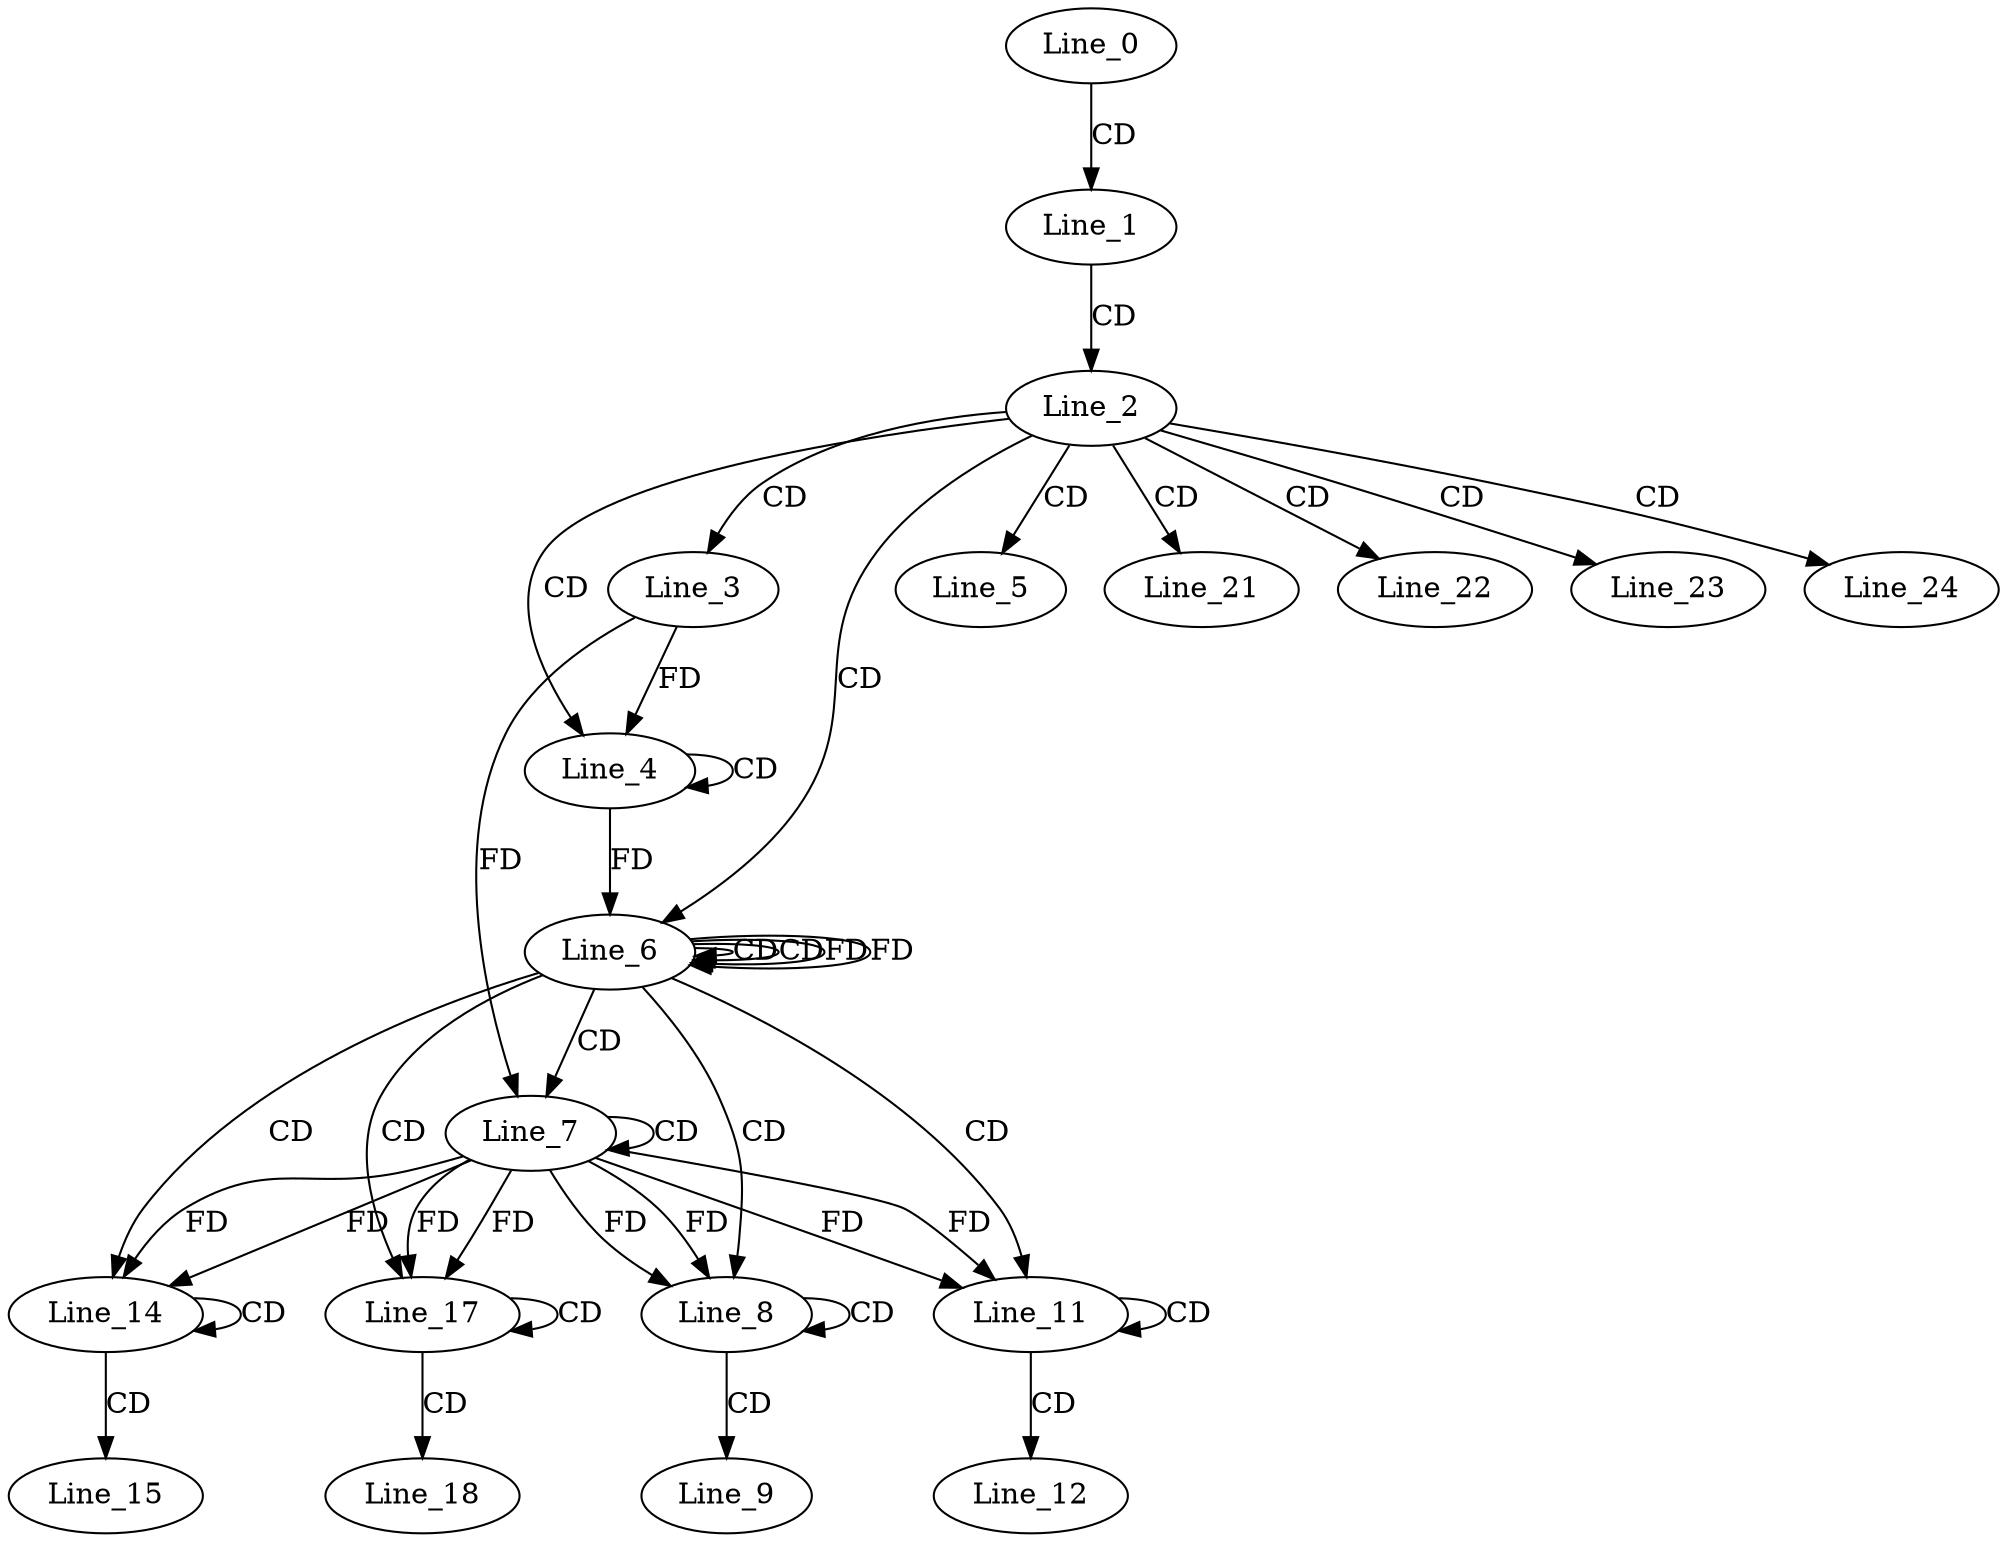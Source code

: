 digraph G {
  Line_0;
  Line_1;
  Line_2;
  Line_3;
  Line_4;
  Line_4;
  Line_5;
  Line_6;
  Line_6;
  Line_6;
  Line_7;
  Line_7;
  Line_8;
  Line_8;
  Line_9;
  Line_11;
  Line_11;
  Line_12;
  Line_14;
  Line_14;
  Line_15;
  Line_17;
  Line_17;
  Line_18;
  Line_21;
  Line_22;
  Line_23;
  Line_24;
  Line_0 -> Line_1 [ label="CD" ];
  Line_1 -> Line_2 [ label="CD" ];
  Line_2 -> Line_3 [ label="CD" ];
  Line_2 -> Line_4 [ label="CD" ];
  Line_4 -> Line_4 [ label="CD" ];
  Line_3 -> Line_4 [ label="FD" ];
  Line_2 -> Line_5 [ label="CD" ];
  Line_2 -> Line_6 [ label="CD" ];
  Line_6 -> Line_6 [ label="CD" ];
  Line_4 -> Line_6 [ label="FD" ];
  Line_6 -> Line_6 [ label="CD" ];
  Line_6 -> Line_6 [ label="FD" ];
  Line_6 -> Line_7 [ label="CD" ];
  Line_7 -> Line_7 [ label="CD" ];
  Line_3 -> Line_7 [ label="FD" ];
  Line_6 -> Line_8 [ label="CD" ];
  Line_7 -> Line_8 [ label="FD" ];
  Line_8 -> Line_8 [ label="CD" ];
  Line_7 -> Line_8 [ label="FD" ];
  Line_8 -> Line_9 [ label="CD" ];
  Line_6 -> Line_11 [ label="CD" ];
  Line_7 -> Line_11 [ label="FD" ];
  Line_11 -> Line_11 [ label="CD" ];
  Line_7 -> Line_11 [ label="FD" ];
  Line_11 -> Line_12 [ label="CD" ];
  Line_6 -> Line_14 [ label="CD" ];
  Line_7 -> Line_14 [ label="FD" ];
  Line_14 -> Line_14 [ label="CD" ];
  Line_7 -> Line_14 [ label="FD" ];
  Line_14 -> Line_15 [ label="CD" ];
  Line_6 -> Line_17 [ label="CD" ];
  Line_7 -> Line_17 [ label="FD" ];
  Line_17 -> Line_17 [ label="CD" ];
  Line_7 -> Line_17 [ label="FD" ];
  Line_17 -> Line_18 [ label="CD" ];
  Line_2 -> Line_21 [ label="CD" ];
  Line_2 -> Line_22 [ label="CD" ];
  Line_2 -> Line_23 [ label="CD" ];
  Line_2 -> Line_24 [ label="CD" ];
  Line_6 -> Line_6 [ label="FD" ];
}
